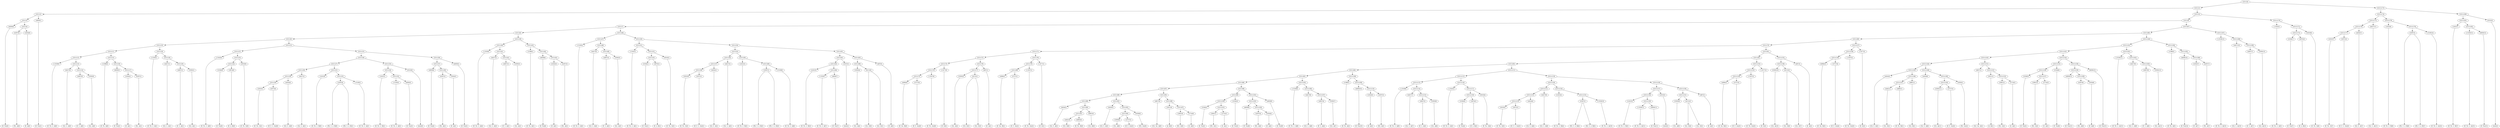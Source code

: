 digraph sample{
"L4839(0)"->"[D  Fis](0)"
"L4297(0)"->"[Fis  A](0)"
"L2454(0)"->"[D  A](0)"
"L5511(4)"->"L4297(0)"
"L5511(4)"->"L2454(0)"
"L5511(3)"->"L4839(0)"
"L5511(3)"->"L5511(4)"
"L4839(1)"->"[D  Fis](1)"
"L5511(2)"->"L5511(3)"
"L5511(2)"->"L4839(1)"
"L-2529(0)"->"[E  Fis  G  A](0)"
"L4427(0)"->"[Cis  G  A](0)"
"L4007(0)"->"[E  G  A](0)"
"L3593(0)"->"[Cis  A](0)"
"L5511(14)"->"L4007(0)"
"L5511(14)"->"L3593(0)"
"L5511(13)"->"L4427(0)"
"L5511(13)"->"L5511(14)"
"L5511(12)"->"L-2529(0)"
"L5511(12)"->"L5511(13)"
"L1588(0)"->"[D  Fis  A](0)"
"L4839(2)"->"[D  Fis](2)"
"L2454(1)"->"[D  A](1)"
"L4297(1)"->"[Fis  A](1)"
"L5511(17)"->"L2454(1)"
"L5511(17)"->"L4297(1)"
"L5511(16)"->"L4839(2)"
"L5511(16)"->"L5511(17)"
"L5511(15)"->"L1588(0)"
"L5511(15)"->"L5511(16)"
"L5511(11)"->"L5511(12)"
"L5511(11)"->"L5511(15)"
"L-2529(1)"->"[E  Fis  G  A](1)"
"L4427(1)"->"[Cis  G  A](1)"
"L4007(1)"->"[E  G  A](1)"
"L3593(1)"->"[Cis  A](1)"
"L5511(20)"->"L4007(1)"
"L5511(20)"->"L3593(1)"
"L5511(19)"->"L4427(1)"
"L5511(19)"->"L5511(20)"
"L5511(18)"->"L-2529(1)"
"L5511(18)"->"L5511(19)"
"L5511(10)"->"L5511(11)"
"L5511(10)"->"L5511(18)"
"L-2543(0)"->"[D  Fis  G  A](0)"
"L3164(0)"->"[E  Fis](0)"
"L3874(0)"->"[D  A  B](0)"
"L5511(24)"->"L3164(0)"
"L5511(24)"->"L3874(0)"
"L5010(0)"->"[E  Fis  G](0)"
"L5511(23)"->"L5511(24)"
"L5511(23)"->"L5010(0)"
"L5511(22)"->"L-2543(0)"
"L5511(22)"->"L5511(23)"
"L5010(1)"->"[E  Fis  G](1)"
"L5072(0)"->"[D  E  G  Gis](0)"
"L5511(30)"->"L5010(1)"
"L5511(30)"->"L5072(0)"
"L4454(0)"->"[Cis  E  A](0)"
"L5511(29)"->"L5511(30)"
"L5511(29)"->"L4454(0)"
"L4427(2)"->"[Cis  G  A](2)"
"L5511(28)"->"L5511(29)"
"L5511(28)"->"L4427(2)"
"L1452(0)"->"[D  Fis  G  B](0)"
"L5397(0)"->"[Fis  G  A  B](0)"
"L5397(0)"->"[Fis  G  A  B](1)"
"L-2529(2)"->"[E  Fis  G  A](2)"
"L5511(32)"->"L5397(0)"
"L5511(32)"->"L-2529(2)"
"L5511(31)"->"L1452(0)"
"L5511(31)"->"L5511(32)"
"L5511(27)"->"L5511(28)"
"L5511(27)"->"L5511(31)"
"L1452(1)"->"[D  Fis  G  B](1)"
"L-2529(3)"->"[E  Fis  G  A](3)"
"L4839(3)"->"[D  Fis](3)"
"L5511(35)"->"L-2529(3)"
"L5511(35)"->"L4839(3)"
"L5511(34)"->"L1452(1)"
"L5511(34)"->"L5511(35)"
"L3523(0)"->"[rest](0)"
"L5511(33)"->"L5511(34)"
"L5511(33)"->"L3523(0)"
"L5511(26)"->"L5511(27)"
"L5511(26)"->"L5511(33)"
"L4839(4)"->"[D  Fis](4)"
"L4297(2)"->"[Fis  A](2)"
"L2454(2)"->"[D  A](2)"
"L5511(38)"->"L4297(2)"
"L5511(38)"->"L2454(2)"
"L5511(37)"->"L4839(4)"
"L5511(37)"->"L5511(38)"
"L4839(5)"->"[D  Fis](5)"
"L5511(36)"->"L5511(37)"
"L5511(36)"->"L4839(5)"
"L5511(25)"->"L5511(26)"
"L5511(25)"->"L5511(36)"
"L5511(21)"->"L5511(22)"
"L5511(21)"->"L5511(25)"
"L5511(9)"->"L5511(10)"
"L5511(9)"->"L5511(21)"
"L-2529(4)"->"[E  Fis  G  A](4)"
"L4427(3)"->"[Cis  G  A](3)"
"L4007(2)"->"[E  G  A](2)"
"L3593(2)"->"[Cis  A](2)"
"L5511(42)"->"L4007(2)"
"L5511(42)"->"L3593(2)"
"L5511(41)"->"L4427(3)"
"L5511(41)"->"L5511(42)"
"L5511(40)"->"L-2529(4)"
"L5511(40)"->"L5511(41)"
"L1588(1)"->"[D  Fis  A](1)"
"L4839(6)"->"[D  Fis](6)"
"L2454(3)"->"[D  A](3)"
"L4297(3)"->"[Fis  A](3)"
"L5511(45)"->"L2454(3)"
"L5511(45)"->"L4297(3)"
"L5511(44)"->"L4839(6)"
"L5511(44)"->"L5511(45)"
"L5511(43)"->"L1588(1)"
"L5511(43)"->"L5511(44)"
"L5511(39)"->"L5511(40)"
"L5511(39)"->"L5511(43)"
"L5511(8)"->"L5511(9)"
"L5511(8)"->"L5511(39)"
"L-2529(5)"->"[E  Fis  G  A](5)"
"L4427(4)"->"[Cis  G  A](4)"
"L4007(3)"->"[E  G  A](3)"
"L3593(3)"->"[Cis  A](3)"
"L5511(49)"->"L4007(3)"
"L5511(49)"->"L3593(3)"
"L5511(48)"->"L4427(4)"
"L5511(48)"->"L5511(49)"
"L5511(47)"->"L-2529(5)"
"L5511(47)"->"L5511(48)"
"L-2543(1)"->"[D  Fis  G  A](1)"
"L3164(1)"->"[E  Fis](1)"
"L3874(1)"->"[D  A  B](1)"
"L5511(53)"->"L3164(1)"
"L5511(53)"->"L3874(1)"
"L5010(2)"->"[E  Fis  G](2)"
"L5511(52)"->"L5511(53)"
"L5511(52)"->"L5010(2)"
"L5511(51)"->"L-2543(1)"
"L5511(51)"->"L5511(52)"
"L5010(3)"->"[E  Fis  G](3)"
"L5072(1)"->"[D  E  G  Gis](1)"
"L5511(58)"->"L5010(3)"
"L5511(58)"->"L5072(1)"
"L4454(1)"->"[Cis  E  A](1)"
"L5511(57)"->"L5511(58)"
"L5511(57)"->"L4454(1)"
"L4427(5)"->"[Cis  G  A](5)"
"L5511(56)"->"L5511(57)"
"L5511(56)"->"L4427(5)"
"L1452(2)"->"[D  Fis  G  B](2)"
"L5397(1)"->"[Fis  G  A  B](2)"
"L5397(1)"->"[Fis  G  A  B](3)"
"L-2529(6)"->"[E  Fis  G  A](6)"
"L5511(60)"->"L5397(1)"
"L5511(60)"->"L-2529(6)"
"L5511(59)"->"L1452(2)"
"L5511(59)"->"L5511(60)"
"L5511(55)"->"L5511(56)"
"L5511(55)"->"L5511(59)"
"L1452(3)"->"[D  Fis  G  B](3)"
"L-2529(7)"->"[E  Fis  G  A](7)"
"L4839(7)"->"[D  Fis](7)"
"L5511(64)"->"L-2529(7)"
"L5511(64)"->"L4839(7)"
"L5511(63)"->"L1452(3)"
"L5511(63)"->"L5511(64)"
"L3523(1)"->"[rest](1)"
"L5511(62)"->"L5511(63)"
"L5511(62)"->"L3523(1)"
"L3593(4)"->"[Cis  A](4)"
"L4115(0)"->"[Cis  E](0)"
"L4115(0)"->"[Cis  E](1)"
"L5511(66)"->"L3593(4)"
"L5511(66)"->"L4115(0)"
"L487(0)"->"[E  A](0)"
"L5511(65)"->"L5511(66)"
"L5511(65)"->"L487(0)"
"L5511(61)"->"L5511(62)"
"L5511(61)"->"L5511(65)"
"L5511(54)"->"L5511(55)"
"L5511(54)"->"L5511(61)"
"L5511(50)"->"L5511(51)"
"L5511(50)"->"L5511(54)"
"L5511(46)"->"L5511(47)"
"L5511(46)"->"L5511(50)"
"L5511(7)"->"L5511(8)"
"L5511(7)"->"L5511(46)"
"L4084(0)"->"[D  Gis  B](0)"
"L3727(0)"->"[D  E  Gis](0)"
"L5511(75)"->"L4084(0)"
"L5511(75)"->"L3727(0)"
"L-2507(0)"->"[E  Fis  Gis](0)"
"L5511(74)"->"L5511(75)"
"L5511(74)"->"L-2507(0)"
"L-2477(0)"->"[D  E](0)"
"L5511(73)"->"L5511(74)"
"L5511(73)"->"L-2477(0)"
"L3593(5)"->"[Cis  A](5)"
"L4115(1)"->"[Cis  E](2)"
"L4115(1)"->"[Cis  E](3)"
"L5511(77)"->"L3593(5)"
"L5511(77)"->"L4115(1)"
"L487(1)"->"[E  A](1)"
"L5511(76)"->"L5511(77)"
"L5511(76)"->"L487(1)"
"L5511(72)"->"L5511(73)"
"L5511(72)"->"L5511(76)"
"L4084(1)"->"[D  Gis  B](1)"
"L3727(1)"->"[D  E  Gis](1)"
"L5511(80)"->"L4084(1)"
"L5511(80)"->"L3727(1)"
"L-2507(1)"->"[E  Fis  Gis](1)"
"L5511(79)"->"L5511(80)"
"L5511(79)"->"L-2507(1)"
"L-2477(1)"->"[D  E](1)"
"L5511(78)"->"L5511(79)"
"L5511(78)"->"L-2477(1)"
"L5511(71)"->"L5511(72)"
"L5511(71)"->"L5511(78)"
"L4454(2)"->"[Cis  E  A](2)"
"L4441(0)"->"[Cis  D](0)"
"L4685(0)"->"[D  Fis  B](0)"
"L5511(91)"->"L4441(0)"
"L5511(91)"->"L4685(0)"
"L4801(0)"->"[Cis  B](0)"
"L5511(90)"->"L5511(91)"
"L5511(90)"->"L4801(0)"
"L5511(89)"->"L4454(2)"
"L5511(89)"->"L5511(90)"
"L4454(3)"->"[Cis  E  A](3)"
"L3593(6)"->"[Cis  A](6)"
"L3727(2)"->"[D  E  Gis](2)"
"L5511(94)"->"L3593(6)"
"L5511(94)"->"L3727(2)"
"L5026(0)"->"[Fis  Gis](0)"
"L5511(93)"->"L5511(94)"
"L5511(93)"->"L5026(0)"
"L5511(92)"->"L4454(3)"
"L5511(92)"->"L5511(93)"
"L5511(88)"->"L5511(89)"
"L5511(88)"->"L5511(92)"
"L4827(0)"->"[Cis  Gis  A](0)"
"L5011(0)"->"[A  B](0)"
"L2601(0)"->"[Fis  G](0)"
"L2714(0)"->"[G  A](0)"
"L5511(97)"->"L2601(0)"
"L5511(97)"->"L2714(0)"
"L5511(96)"->"L5011(0)"
"L5511(96)"->"L5511(97)"
"L5511(95)"->"L4827(0)"
"L5511(95)"->"L5511(96)"
"L5511(87)"->"L5511(88)"
"L5511(87)"->"L5511(95)"
"L3164(2)"->"[E  Fis](2)"
"L2601(1)"->"[Fis  G](1)"
"L2714(1)"->"[G  A](1)"
"L5511(101)"->"L2601(1)"
"L5511(101)"->"L2714(1)"
"L5511(100)"->"L3164(2)"
"L5511(100)"->"L5511(101)"
"L3164(3)"->"[E  Fis](3)"
"L5511(99)"->"L5511(100)"
"L5511(99)"->"L3164(3)"
"L4839(8)"->"[D  Fis](8)"
"L4297(4)"->"[Fis  A](4)"
"L2454(4)"->"[D  A](4)"
"L5511(104)"->"L4297(4)"
"L5511(104)"->"L2454(4)"
"L5511(103)"->"L4839(8)"
"L5511(103)"->"L5511(104)"
"L4839(9)"->"[D  Fis](9)"
"L5511(102)"->"L5511(103)"
"L5511(102)"->"L4839(9)"
"L5511(98)"->"L5511(99)"
"L5511(98)"->"L5511(102)"
"L5511(86)"->"L5511(87)"
"L5511(86)"->"L5511(98)"
"L-2529(8)"->"[E  Fis  G  A](8)"
"L4427(6)"->"[Cis  G  A](6)"
"L4007(4)"->"[E  G  A](4)"
"L3593(7)"->"[Cis  A](7)"
"L5511(107)"->"L4007(4)"
"L5511(107)"->"L3593(7)"
"L5511(106)"->"L4427(6)"
"L5511(106)"->"L5511(107)"
"L5511(105)"->"L-2529(8)"
"L5511(105)"->"L5511(106)"
"L5511(85)"->"L5511(86)"
"L5511(85)"->"L5511(105)"
"L1588(2)"->"[D  Fis  A](2)"
"L4839(10)"->"[D  Fis](10)"
"L2454(5)"->"[D  A](5)"
"L4297(5)"->"[Fis  A](5)"
"L5511(110)"->"L2454(5)"
"L5511(110)"->"L4297(5)"
"L5511(109)"->"L4839(10)"
"L5511(109)"->"L5511(110)"
"L5511(108)"->"L1588(2)"
"L5511(108)"->"L5511(109)"
"L5511(84)"->"L5511(85)"
"L5511(84)"->"L5511(108)"
"L-2529(9)"->"[E  Fis  G  A](9)"
"L4427(7)"->"[Cis  G  A](7)"
"L4007(5)"->"[E  G  A](5)"
"L3593(8)"->"[Cis  A](8)"
"L5511(115)"->"L4007(5)"
"L5511(115)"->"L3593(8)"
"L5511(114)"->"L4427(7)"
"L5511(114)"->"L5511(115)"
"L5511(113)"->"L-2529(9)"
"L5511(113)"->"L5511(114)"
"L-2543(2)"->"[D  Fis  G  A](2)"
"L3164(4)"->"[E  Fis](4)"
"L3874(2)"->"[D  A  B](2)"
"L5511(118)"->"L3164(4)"
"L5511(118)"->"L3874(2)"
"L5010(4)"->"[E  Fis  G](4)"
"L5511(117)"->"L5511(118)"
"L5511(117)"->"L5010(4)"
"L5511(116)"->"L-2543(2)"
"L5511(116)"->"L5511(117)"
"L5511(112)"->"L5511(113)"
"L5511(112)"->"L5511(116)"
"L5010(5)"->"[E  Fis  G](5)"
"L5072(2)"->"[D  E  G  Gis](2)"
"L5511(123)"->"L5010(5)"
"L5511(123)"->"L5072(2)"
"L4454(4)"->"[Cis  E  A](4)"
"L5511(122)"->"L5511(123)"
"L5511(122)"->"L4454(4)"
"L4427(8)"->"[Cis  G  A](8)"
"L5511(121)"->"L5511(122)"
"L5511(121)"->"L4427(8)"
"L1452(4)"->"[D  Fis  G  B](4)"
"L5397(2)"->"[Fis  G  A  B](4)"
"L5397(2)"->"[Fis  G  A  B](5)"
"L-2529(10)"->"[E  Fis  G  A](10)"
"L5511(125)"->"L5397(2)"
"L5511(125)"->"L-2529(10)"
"L5511(124)"->"L1452(4)"
"L5511(124)"->"L5511(125)"
"L5511(120)"->"L5511(121)"
"L5511(120)"->"L5511(124)"
"L1452(5)"->"[D  Fis  G  B](5)"
"L-2529(11)"->"[E  Fis  G  A](11)"
"L4839(11)"->"[D  Fis](11)"
"L5511(129)"->"L-2529(11)"
"L5511(129)"->"L4839(11)"
"L5511(128)"->"L1452(5)"
"L5511(128)"->"L5511(129)"
"L3523(2)"->"[rest](2)"
"L5511(127)"->"L5511(128)"
"L5511(127)"->"L3523(2)"
"L3593(9)"->"[Cis  A](9)"
"L4115(2)"->"[Cis  E](4)"
"L4115(2)"->"[Cis  E](5)"
"L5511(131)"->"L3593(9)"
"L5511(131)"->"L4115(2)"
"L487(2)"->"[E  A](2)"
"L5511(130)"->"L5511(131)"
"L5511(130)"->"L487(2)"
"L5511(126)"->"L5511(127)"
"L5511(126)"->"L5511(130)"
"L5511(119)"->"L5511(120)"
"L5511(119)"->"L5511(126)"
"L5511(111)"->"L5511(112)"
"L5511(111)"->"L5511(119)"
"L5511(83)"->"L5511(84)"
"L5511(83)"->"L5511(111)"
"L4084(2)"->"[D  Gis  B](2)"
"L3727(3)"->"[D  E  Gis](3)"
"L5511(134)"->"L4084(2)"
"L5511(134)"->"L3727(3)"
"L-2507(2)"->"[E  Fis  Gis](2)"
"L5511(133)"->"L5511(134)"
"L5511(133)"->"L-2507(2)"
"L-2477(2)"->"[D  E](2)"
"L5511(132)"->"L5511(133)"
"L5511(132)"->"L-2477(2)"
"L5511(82)"->"L5511(83)"
"L5511(82)"->"L5511(132)"
"L3593(10)"->"[Cis  A](10)"
"L4115(3)"->"[Cis  E](6)"
"L4115(3)"->"[Cis  E](7)"
"L5511(136)"->"L3593(10)"
"L5511(136)"->"L4115(3)"
"L487(3)"->"[E  A](3)"
"L5511(135)"->"L5511(136)"
"L5511(135)"->"L487(3)"
"L5511(81)"->"L5511(82)"
"L5511(81)"->"L5511(135)"
"L5511(70)"->"L5511(71)"
"L5511(70)"->"L5511(81)"
"L4084(3)"->"[D  Gis  B](3)"
"L3727(4)"->"[D  E  Gis](4)"
"L5511(139)"->"L4084(3)"
"L5511(139)"->"L3727(4)"
"L-2507(3)"->"[E  Fis  Gis](3)"
"L5511(138)"->"L5511(139)"
"L5511(138)"->"L-2507(3)"
"L-2477(3)"->"[D  E](3)"
"L5511(137)"->"L5511(138)"
"L5511(137)"->"L-2477(3)"
"L5511(69)"->"L5511(70)"
"L5511(69)"->"L5511(137)"
"L4454(5)"->"[Cis  E  A](5)"
"L4441(1)"->"[Cis  D](1)"
"L4685(1)"->"[D  Fis  B](1)"
"L5511(147)"->"L4441(1)"
"L5511(147)"->"L4685(1)"
"L4801(1)"->"[Cis  B](1)"
"L5511(146)"->"L5511(147)"
"L5511(146)"->"L4801(1)"
"L5511(145)"->"L4454(5)"
"L5511(145)"->"L5511(146)"
"L4454(6)"->"[Cis  E  A](6)"
"L3593(11)"->"[Cis  A](11)"
"L3727(5)"->"[D  E  Gis](5)"
"L5511(150)"->"L3593(11)"
"L5511(150)"->"L3727(5)"
"L5026(1)"->"[Fis  Gis](1)"
"L5511(149)"->"L5511(150)"
"L5511(149)"->"L5026(1)"
"L5511(148)"->"L4454(6)"
"L5511(148)"->"L5511(149)"
"L5511(144)"->"L5511(145)"
"L5511(144)"->"L5511(148)"
"L4827(1)"->"[Cis  Gis  A](1)"
"L5011(1)"->"[A  B](1)"
"L2601(2)"->"[Fis  G](2)"
"L2714(2)"->"[G  A](2)"
"L5511(153)"->"L2601(2)"
"L5511(153)"->"L2714(2)"
"L5511(152)"->"L5011(1)"
"L5511(152)"->"L5511(153)"
"L5511(151)"->"L4827(1)"
"L5511(151)"->"L5511(152)"
"L5511(143)"->"L5511(144)"
"L5511(143)"->"L5511(151)"
"L3164(5)"->"[E  Fis](5)"
"L2601(3)"->"[Fis  G](3)"
"L2714(3)"->"[G  A](3)"
"L5511(157)"->"L2601(3)"
"L5511(157)"->"L2714(3)"
"L5511(156)"->"L3164(5)"
"L5511(156)"->"L5511(157)"
"L3164(6)"->"[E  Fis](6)"
"L5511(155)"->"L5511(156)"
"L5511(155)"->"L3164(6)"
"L4839(12)"->"[D  Fis](12)"
"L4297(6)"->"[Fis  A](6)"
"L2454(6)"->"[D  A](6)"
"L5511(160)"->"L4297(6)"
"L5511(160)"->"L2454(6)"
"L5511(159)"->"L4839(12)"
"L5511(159)"->"L5511(160)"
"L4839(13)"->"[D  Fis](13)"
"L5511(158)"->"L5511(159)"
"L5511(158)"->"L4839(13)"
"L5511(154)"->"L5511(155)"
"L5511(154)"->"L5511(158)"
"L5511(142)"->"L5511(143)"
"L5511(142)"->"L5511(154)"
"L-2529(12)"->"[E  Fis  G  A](12)"
"L4427(9)"->"[Cis  G  A](9)"
"L4007(6)"->"[E  G  A](6)"
"L3593(12)"->"[Cis  A](12)"
"L5511(163)"->"L4007(6)"
"L5511(163)"->"L3593(12)"
"L5511(162)"->"L4427(9)"
"L5511(162)"->"L5511(163)"
"L5511(161)"->"L-2529(12)"
"L5511(161)"->"L5511(162)"
"L5511(141)"->"L5511(142)"
"L5511(141)"->"L5511(161)"
"L1588(3)"->"[D  Fis  A](3)"
"L4839(14)"->"[D  Fis](14)"
"L2454(7)"->"[D  A](7)"
"L4297(7)"->"[Fis  A](7)"
"L5511(166)"->"L2454(7)"
"L5511(166)"->"L4297(7)"
"L5511(165)"->"L4839(14)"
"L5511(165)"->"L5511(166)"
"L5511(164)"->"L1588(3)"
"L5511(164)"->"L5511(165)"
"L5511(140)"->"L5511(141)"
"L5511(140)"->"L5511(164)"
"L5511(68)"->"L5511(69)"
"L5511(68)"->"L5511(140)"
"L-2529(13)"->"[E  Fis  G  A](13)"
"L4427(10)"->"[Cis  G  A](10)"
"L4007(7)"->"[E  G  A](7)"
"L3593(13)"->"[Cis  A](13)"
"L5511(169)"->"L4007(7)"
"L5511(169)"->"L3593(13)"
"L5511(168)"->"L4427(10)"
"L5511(168)"->"L5511(169)"
"L5511(167)"->"L-2529(13)"
"L5511(167)"->"L5511(168)"
"L5511(67)"->"L5511(68)"
"L5511(67)"->"L5511(167)"
"L5511(6)"->"L5511(7)"
"L5511(6)"->"L5511(67)"
"L-2543(3)"->"[D  Fis  G  A](3)"
"L3164(7)"->"[E  Fis](7)"
"L3874(3)"->"[D  A  B](3)"
"L5511(172)"->"L3164(7)"
"L5511(172)"->"L3874(3)"
"L5010(6)"->"[E  Fis  G](6)"
"L5511(171)"->"L5511(172)"
"L5511(171)"->"L5010(6)"
"L5511(170)"->"L-2543(3)"
"L5511(170)"->"L5511(171)"
"L5511(5)"->"L5511(6)"
"L5511(5)"->"L5511(170)"
"L5511(1)"->"L5511(2)"
"L5511(1)"->"L5511(5)"
"L5010(7)"->"[E  Fis  G](7)"
"L5072(3)"->"[D  E  G  Gis](3)"
"L5511(177)"->"L5010(7)"
"L5511(177)"->"L5072(3)"
"L4454(7)"->"[Cis  E  A](7)"
"L5511(176)"->"L5511(177)"
"L5511(176)"->"L4454(7)"
"L4427(11)"->"[Cis  G  A](11)"
"L5511(175)"->"L5511(176)"
"L5511(175)"->"L4427(11)"
"L1452(6)"->"[D  Fis  G  B](6)"
"L5397(3)"->"[Fis  G  A  B](6)"
"L5397(3)"->"[Fis  G  A  B](7)"
"L-2529(14)"->"[E  Fis  G  A](14)"
"L5511(179)"->"L5397(3)"
"L5511(179)"->"L-2529(14)"
"L5511(178)"->"L1452(6)"
"L5511(178)"->"L5511(179)"
"L5511(174)"->"L5511(175)"
"L5511(174)"->"L5511(178)"
"L1452(7)"->"[D  Fis  G  B](7)"
"L-2529(15)"->"[E  Fis  G  A](15)"
"L4839(15)"->"[D  Fis](15)"
"L5511(182)"->"L-2529(15)"
"L5511(182)"->"L4839(15)"
"L5511(181)"->"L1452(7)"
"L5511(181)"->"L5511(182)"
"L3523(3)"->"[rest](3)"
"L5511(180)"->"L5511(181)"
"L5511(180)"->"L3523(3)"
"L5511(173)"->"L5511(174)"
"L5511(173)"->"L5511(180)"
"L5511(0)"->"L5511(1)"
"L5511(0)"->"L5511(173)"
{rank = min; "L5511(0)"}
{rank = same; "L5511(1)"; "L5511(173)";}
{rank = same; "L5511(2)"; "L5511(5)"; "L5511(174)"; "L5511(180)";}
{rank = same; "L5511(3)"; "L4839(1)"; "L5511(6)"; "L5511(170)"; "L5511(175)"; "L5511(178)"; "L5511(181)"; "L3523(3)";}
{rank = same; "L4839(0)"; "L5511(4)"; "L5511(7)"; "L5511(67)"; "L-2543(3)"; "L5511(171)"; "L5511(176)"; "L4427(11)"; "L1452(6)"; "L5511(179)"; "L1452(7)"; "L5511(182)";}
{rank = same; "L4297(0)"; "L2454(0)"; "L5511(8)"; "L5511(46)"; "L5511(68)"; "L5511(167)"; "L5511(172)"; "L5010(6)"; "L5511(177)"; "L4454(7)"; "L5397(3)"; "L-2529(14)"; "L-2529(15)"; "L4839(15)";}
{rank = same; "L5511(9)"; "L5511(39)"; "L5511(47)"; "L5511(50)"; "L5511(69)"; "L5511(140)"; "L-2529(13)"; "L5511(168)"; "L3164(7)"; "L3874(3)"; "L5010(7)"; "L5072(3)";}
{rank = same; "L5511(10)"; "L5511(21)"; "L5511(40)"; "L5511(43)"; "L-2529(5)"; "L5511(48)"; "L5511(51)"; "L5511(54)"; "L5511(70)"; "L5511(137)"; "L5511(141)"; "L5511(164)"; "L4427(10)"; "L5511(169)";}
{rank = same; "L5511(11)"; "L5511(18)"; "L5511(22)"; "L5511(25)"; "L-2529(4)"; "L5511(41)"; "L1588(1)"; "L5511(44)"; "L4427(4)"; "L5511(49)"; "L-2543(1)"; "L5511(52)"; "L5511(55)"; "L5511(61)"; "L5511(71)"; "L5511(81)"; "L5511(138)"; "L-2477(3)"; "L5511(142)"; "L5511(161)"; "L1588(3)"; "L5511(165)"; "L4007(7)"; "L3593(13)";}
{rank = same; "L5511(12)"; "L5511(15)"; "L-2529(1)"; "L5511(19)"; "L-2543(0)"; "L5511(23)"; "L5511(26)"; "L5511(36)"; "L4427(3)"; "L5511(42)"; "L4839(6)"; "L5511(45)"; "L4007(3)"; "L3593(3)"; "L5511(53)"; "L5010(2)"; "L5511(56)"; "L5511(59)"; "L5511(62)"; "L5511(65)"; "L5511(72)"; "L5511(78)"; "L5511(82)"; "L5511(135)"; "L5511(139)"; "L-2507(3)"; "L5511(143)"; "L5511(154)"; "L-2529(12)"; "L5511(162)"; "L4839(14)"; "L5511(166)";}
{rank = same; "L-2529(0)"; "L5511(13)"; "L1588(0)"; "L5511(16)"; "L4427(1)"; "L5511(20)"; "L5511(24)"; "L5010(0)"; "L5511(27)"; "L5511(33)"; "L5511(37)"; "L4839(5)"; "L4007(2)"; "L3593(2)"; "L2454(3)"; "L4297(3)"; "L3164(1)"; "L3874(1)"; "L5511(57)"; "L4427(5)"; "L1452(2)"; "L5511(60)"; "L5511(63)"; "L3523(1)"; "L5511(66)"; "L487(0)"; "L5511(73)"; "L5511(76)"; "L5511(79)"; "L-2477(1)"; "L5511(83)"; "L5511(132)"; "L5511(136)"; "L487(3)"; "L4084(3)"; "L3727(4)"; "L5511(144)"; "L5511(151)"; "L5511(155)"; "L5511(158)"; "L4427(9)"; "L5511(163)"; "L2454(7)"; "L4297(7)";}
{rank = same; "L4427(0)"; "L5511(14)"; "L4839(2)"; "L5511(17)"; "L4007(1)"; "L3593(1)"; "L3164(0)"; "L3874(0)"; "L5511(28)"; "L5511(31)"; "L5511(34)"; "L3523(0)"; "L4839(4)"; "L5511(38)"; "L5511(58)"; "L4454(1)"; "L5397(1)"; "L-2529(6)"; "L1452(3)"; "L5511(64)"; "L3593(4)"; "L4115(0)"; "L5511(74)"; "L-2477(0)"; "L5511(77)"; "L487(1)"; "L5511(80)"; "L-2507(1)"; "L5511(84)"; "L5511(111)"; "L5511(133)"; "L-2477(2)"; "L3593(10)"; "L4115(3)"; "L5511(145)"; "L5511(148)"; "L4827(1)"; "L5511(152)"; "L5511(156)"; "L3164(6)"; "L5511(159)"; "L4839(13)"; "L4007(6)"; "L3593(12)";}
{rank = same; "L4007(0)"; "L3593(0)"; "L2454(1)"; "L4297(1)"; "L5511(29)"; "L4427(2)"; "L1452(0)"; "L5511(32)"; "L1452(1)"; "L5511(35)"; "L4297(2)"; "L2454(2)"; "L5010(3)"; "L5072(1)"; "L-2529(7)"; "L4839(7)"; "L5511(75)"; "L-2507(0)"; "L3593(5)"; "L4115(1)"; "L4084(1)"; "L3727(1)"; "L5511(85)"; "L5511(108)"; "L5511(112)"; "L5511(119)"; "L5511(134)"; "L-2507(2)"; "L4454(5)"; "L5511(146)"; "L4454(6)"; "L5511(149)"; "L5011(1)"; "L5511(153)"; "L3164(5)"; "L5511(157)"; "L4839(12)"; "L5511(160)";}
{rank = same; "L5511(30)"; "L4454(0)"; "L5397(0)"; "L-2529(2)"; "L-2529(3)"; "L4839(3)"; "L4084(0)"; "L3727(0)"; "L5511(86)"; "L5511(105)"; "L1588(2)"; "L5511(109)"; "L5511(113)"; "L5511(116)"; "L5511(120)"; "L5511(126)"; "L4084(2)"; "L3727(3)"; "L5511(147)"; "L4801(1)"; "L5511(150)"; "L5026(1)"; "L2601(2)"; "L2714(2)"; "L2601(3)"; "L2714(3)"; "L4297(6)"; "L2454(6)";}
{rank = same; "L5010(1)"; "L5072(0)"; "L5511(87)"; "L5511(98)"; "L-2529(8)"; "L5511(106)"; "L4839(10)"; "L5511(110)"; "L-2529(9)"; "L5511(114)"; "L-2543(2)"; "L5511(117)"; "L5511(121)"; "L5511(124)"; "L5511(127)"; "L5511(130)"; "L4441(1)"; "L4685(1)"; "L3593(11)"; "L3727(5)";}
{rank = same; "L5511(88)"; "L5511(95)"; "L5511(99)"; "L5511(102)"; "L4427(6)"; "L5511(107)"; "L2454(5)"; "L4297(5)"; "L4427(7)"; "L5511(115)"; "L5511(118)"; "L5010(4)"; "L5511(122)"; "L4427(8)"; "L1452(4)"; "L5511(125)"; "L5511(128)"; "L3523(2)"; "L5511(131)"; "L487(2)";}
{rank = same; "L5511(89)"; "L5511(92)"; "L4827(0)"; "L5511(96)"; "L5511(100)"; "L3164(3)"; "L5511(103)"; "L4839(9)"; "L4007(4)"; "L3593(7)"; "L4007(5)"; "L3593(8)"; "L3164(4)"; "L3874(2)"; "L5511(123)"; "L4454(4)"; "L5397(2)"; "L-2529(10)"; "L1452(5)"; "L5511(129)"; "L3593(9)"; "L4115(2)";}
{rank = same; "L4454(2)"; "L5511(90)"; "L4454(3)"; "L5511(93)"; "L5011(0)"; "L5511(97)"; "L3164(2)"; "L5511(101)"; "L4839(8)"; "L5511(104)"; "L5010(5)"; "L5072(2)"; "L-2529(11)"; "L4839(11)";}
{rank = same; "L5511(91)"; "L4801(0)"; "L5511(94)"; "L5026(0)"; "L2601(0)"; "L2714(0)"; "L2601(1)"; "L2714(1)"; "L4297(4)"; "L2454(4)";}
{rank = same; "L4441(0)"; "L4685(0)"; "L3593(6)"; "L3727(2)";}
{rank = max; "[A  B](0)"; "[A  B](1)"; "[Cis  A](0)"; "[Cis  A](1)"; "[Cis  A](10)"; "[Cis  A](11)"; "[Cis  A](12)"; "[Cis  A](13)"; "[Cis  A](2)"; "[Cis  A](3)"; "[Cis  A](4)"; "[Cis  A](5)"; "[Cis  A](6)"; "[Cis  A](7)"; "[Cis  A](8)"; "[Cis  A](9)"; "[Cis  B](0)"; "[Cis  B](1)"; "[Cis  D](0)"; "[Cis  D](1)"; "[Cis  E  A](0)"; "[Cis  E  A](1)"; "[Cis  E  A](2)"; "[Cis  E  A](3)"; "[Cis  E  A](4)"; "[Cis  E  A](5)"; "[Cis  E  A](6)"; "[Cis  E  A](7)"; "[Cis  E](0)"; "[Cis  E](1)"; "[Cis  E](2)"; "[Cis  E](3)"; "[Cis  E](4)"; "[Cis  E](5)"; "[Cis  E](6)"; "[Cis  E](7)"; "[Cis  G  A](0)"; "[Cis  G  A](1)"; "[Cis  G  A](10)"; "[Cis  G  A](11)"; "[Cis  G  A](2)"; "[Cis  G  A](3)"; "[Cis  G  A](4)"; "[Cis  G  A](5)"; "[Cis  G  A](6)"; "[Cis  G  A](7)"; "[Cis  G  A](8)"; "[Cis  G  A](9)"; "[Cis  Gis  A](0)"; "[Cis  Gis  A](1)"; "[D  A  B](0)"; "[D  A  B](1)"; "[D  A  B](2)"; "[D  A  B](3)"; "[D  A](0)"; "[D  A](1)"; "[D  A](2)"; "[D  A](3)"; "[D  A](4)"; "[D  A](5)"; "[D  A](6)"; "[D  A](7)"; "[D  E  G  Gis](0)"; "[D  E  G  Gis](1)"; "[D  E  G  Gis](2)"; "[D  E  G  Gis](3)"; "[D  E  Gis](0)"; "[D  E  Gis](1)"; "[D  E  Gis](2)"; "[D  E  Gis](3)"; "[D  E  Gis](4)"; "[D  E  Gis](5)"; "[D  E](0)"; "[D  E](1)"; "[D  E](2)"; "[D  E](3)"; "[D  Fis  A](0)"; "[D  Fis  A](1)"; "[D  Fis  A](2)"; "[D  Fis  A](3)"; "[D  Fis  B](0)"; "[D  Fis  B](1)"; "[D  Fis  G  A](0)"; "[D  Fis  G  A](1)"; "[D  Fis  G  A](2)"; "[D  Fis  G  A](3)"; "[D  Fis  G  B](0)"; "[D  Fis  G  B](1)"; "[D  Fis  G  B](2)"; "[D  Fis  G  B](3)"; "[D  Fis  G  B](4)"; "[D  Fis  G  B](5)"; "[D  Fis  G  B](6)"; "[D  Fis  G  B](7)"; "[D  Fis](0)"; "[D  Fis](1)"; "[D  Fis](10)"; "[D  Fis](11)"; "[D  Fis](12)"; "[D  Fis](13)"; "[D  Fis](14)"; "[D  Fis](15)"; "[D  Fis](2)"; "[D  Fis](3)"; "[D  Fis](4)"; "[D  Fis](5)"; "[D  Fis](6)"; "[D  Fis](7)"; "[D  Fis](8)"; "[D  Fis](9)"; "[D  Gis  B](0)"; "[D  Gis  B](1)"; "[D  Gis  B](2)"; "[D  Gis  B](3)"; "[E  A](0)"; "[E  A](1)"; "[E  A](2)"; "[E  A](3)"; "[E  Fis  G  A](0)"; "[E  Fis  G  A](1)"; "[E  Fis  G  A](10)"; "[E  Fis  G  A](11)"; "[E  Fis  G  A](12)"; "[E  Fis  G  A](13)"; "[E  Fis  G  A](14)"; "[E  Fis  G  A](15)"; "[E  Fis  G  A](2)"; "[E  Fis  G  A](3)"; "[E  Fis  G  A](4)"; "[E  Fis  G  A](5)"; "[E  Fis  G  A](6)"; "[E  Fis  G  A](7)"; "[E  Fis  G  A](8)"; "[E  Fis  G  A](9)"; "[E  Fis  G](0)"; "[E  Fis  G](1)"; "[E  Fis  G](2)"; "[E  Fis  G](3)"; "[E  Fis  G](4)"; "[E  Fis  G](5)"; "[E  Fis  G](6)"; "[E  Fis  G](7)"; "[E  Fis  Gis](0)"; "[E  Fis  Gis](1)"; "[E  Fis  Gis](2)"; "[E  Fis  Gis](3)"; "[E  Fis](0)"; "[E  Fis](1)"; "[E  Fis](2)"; "[E  Fis](3)"; "[E  Fis](4)"; "[E  Fis](5)"; "[E  Fis](6)"; "[E  Fis](7)"; "[E  G  A](0)"; "[E  G  A](1)"; "[E  G  A](2)"; "[E  G  A](3)"; "[E  G  A](4)"; "[E  G  A](5)"; "[E  G  A](6)"; "[E  G  A](7)"; "[Fis  A](0)"; "[Fis  A](1)"; "[Fis  A](2)"; "[Fis  A](3)"; "[Fis  A](4)"; "[Fis  A](5)"; "[Fis  A](6)"; "[Fis  A](7)"; "[Fis  G  A  B](0)"; "[Fis  G  A  B](1)"; "[Fis  G  A  B](2)"; "[Fis  G  A  B](3)"; "[Fis  G  A  B](4)"; "[Fis  G  A  B](5)"; "[Fis  G  A  B](6)"; "[Fis  G  A  B](7)"; "[Fis  G](0)"; "[Fis  G](1)"; "[Fis  G](2)"; "[Fis  G](3)"; "[Fis  Gis](0)"; "[Fis  Gis](1)"; "[G  A](0)"; "[G  A](1)"; "[G  A](2)"; "[G  A](3)"; "[rest](0)"; "[rest](1)"; "[rest](2)"; "[rest](3)";}
}